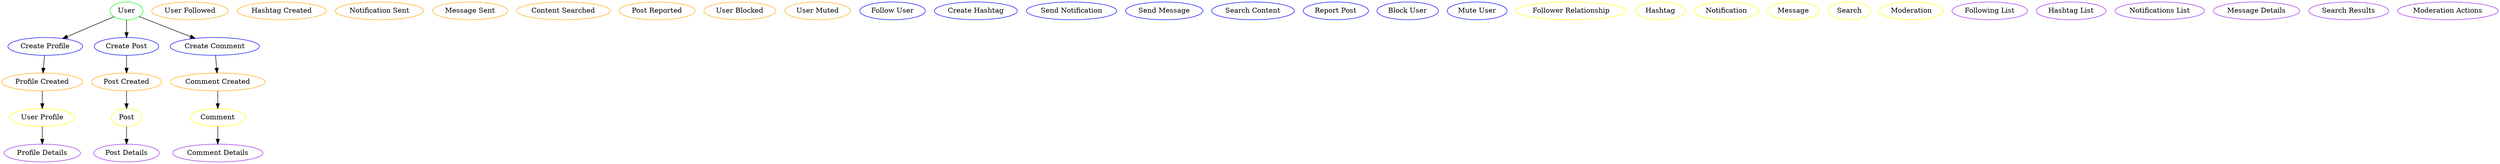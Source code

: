 digraph G {
  // Define nodes
  // Domain Events
  ProfileCreated [label="Profile Created", color=orange]
  PostCreated [label="Post Created", color=orange]
  CommentCreated [label="Comment Created", color=orange]
  UserFollowed [label="User Followed", color=orange]
  HashtagCreated [label="Hashtag Created", color=orange]
  NotificationSent [label="Notification Sent", color=orange]
  MessageSent [label="Message Sent", color=orange]
  ContentSearched [label="Content Searched", color=orange]
  PostReported [label="Post Reported", color=orange]
  UserBlocked [label="User Blocked", color=orange]
  UserMuted [label="User Muted", color=orange]

  // Commands
  CreateProfile [label="Create Profile", color=blue]
  CreatePost [label="Create Post", color=blue]
  CreateComment [label="Create Comment", color=blue]
  FollowUser [label="Follow User", color=blue]
  CreateHashtag [label="Create Hashtag", color=blue]
  SendNotification [label="Send Notification", color=blue]
  SendMessage [label="Send Message", color=blue]
  SearchContent [label="Search Content", color=blue]
  ReportPost [label="Report Post", color=blue]
  BlockUser [label="Block User", color=blue]
  MuteUser [label="Mute User", color=blue]

  // Aggregates
  UserProfile [label="User Profile", color=yellow]
  Post [label="Post", color=yellow]
  Comment [label="Comment", color=yellow]
  FollowerRelationship [label="Follower Relationship", color=yellow]
  Hashtag [label="Hashtag", color=yellow]
  Notification [label="Notification", color=yellow]
  Message [label="Message", color=yellow]
  Search [label="Search", color=yellow]
  Moderation [label="Moderation", color=yellow]

  // Read Models
  ProfileDetails [label="Profile Details", color=purple]
  PostDetails [label="Post Details", color=purple]
  CommentDetails [label="Comment Details", color=purple]
  FollowingList [label="Following List", color=purple]
  HashtagList [label="Hashtag List", color=purple]
  NotificationsList [label="Notifications List", color=purple]
  MessageDetails [label="Message Details", color=purple]
  SearchResults [label="Search Results", color=purple]
  ModerationActions [label="Moderation Actions", color=purple]

  // User or External System
  User [label="User", color=green]

  // Define edges (just for a couple of flows)
  // Profile Creation Flow
  User -> CreateProfile
  CreateProfile -> ProfileCreated
  ProfileCreated -> UserProfile
  UserProfile -> ProfileDetails

  // Post Creation Flow
  User -> CreatePost
  CreatePost -> PostCreated
  PostCreated -> Post
  Post -> PostDetails

  // Comment Creation Flow
  User -> CreateComment
  CreateComment -> CommentCreated
  CommentCreated -> Comment
  Comment -> CommentDetails

  // And so on for the rest of the flows
}
